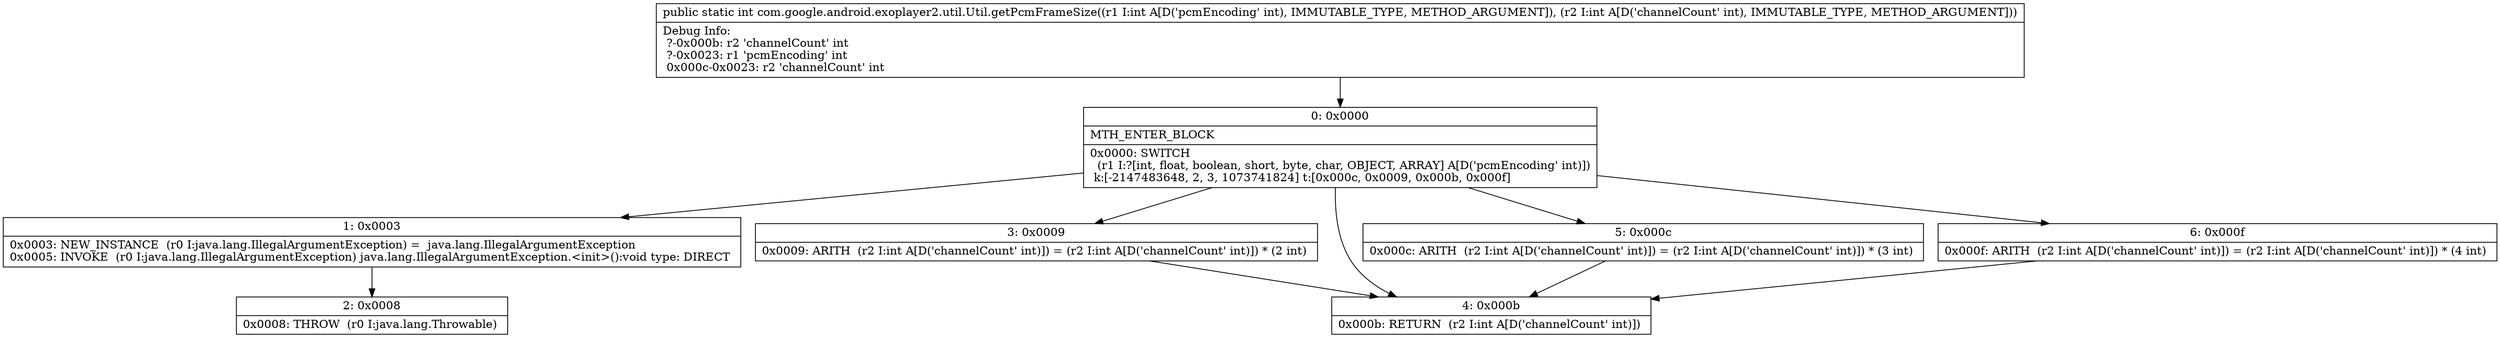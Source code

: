 digraph "CFG forcom.google.android.exoplayer2.util.Util.getPcmFrameSize(II)I" {
Node_0 [shape=record,label="{0\:\ 0x0000|MTH_ENTER_BLOCK\l|0x0000: SWITCH  \l  (r1 I:?[int, float, boolean, short, byte, char, OBJECT, ARRAY] A[D('pcmEncoding' int)])\l k:[\-2147483648, 2, 3, 1073741824] t:[0x000c, 0x0009, 0x000b, 0x000f] \l}"];
Node_1 [shape=record,label="{1\:\ 0x0003|0x0003: NEW_INSTANCE  (r0 I:java.lang.IllegalArgumentException) =  java.lang.IllegalArgumentException \l0x0005: INVOKE  (r0 I:java.lang.IllegalArgumentException) java.lang.IllegalArgumentException.\<init\>():void type: DIRECT \l}"];
Node_2 [shape=record,label="{2\:\ 0x0008|0x0008: THROW  (r0 I:java.lang.Throwable) \l}"];
Node_3 [shape=record,label="{3\:\ 0x0009|0x0009: ARITH  (r2 I:int A[D('channelCount' int)]) = (r2 I:int A[D('channelCount' int)]) * (2 int) \l}"];
Node_4 [shape=record,label="{4\:\ 0x000b|0x000b: RETURN  (r2 I:int A[D('channelCount' int)]) \l}"];
Node_5 [shape=record,label="{5\:\ 0x000c|0x000c: ARITH  (r2 I:int A[D('channelCount' int)]) = (r2 I:int A[D('channelCount' int)]) * (3 int) \l}"];
Node_6 [shape=record,label="{6\:\ 0x000f|0x000f: ARITH  (r2 I:int A[D('channelCount' int)]) = (r2 I:int A[D('channelCount' int)]) * (4 int) \l}"];
MethodNode[shape=record,label="{public static int com.google.android.exoplayer2.util.Util.getPcmFrameSize((r1 I:int A[D('pcmEncoding' int), IMMUTABLE_TYPE, METHOD_ARGUMENT]), (r2 I:int A[D('channelCount' int), IMMUTABLE_TYPE, METHOD_ARGUMENT]))  | Debug Info:\l  ?\-0x000b: r2 'channelCount' int\l  ?\-0x0023: r1 'pcmEncoding' int\l  0x000c\-0x0023: r2 'channelCount' int\l}"];
MethodNode -> Node_0;
Node_0 -> Node_1;
Node_0 -> Node_3;
Node_0 -> Node_4;
Node_0 -> Node_5;
Node_0 -> Node_6;
Node_1 -> Node_2;
Node_3 -> Node_4;
Node_5 -> Node_4;
Node_6 -> Node_4;
}

